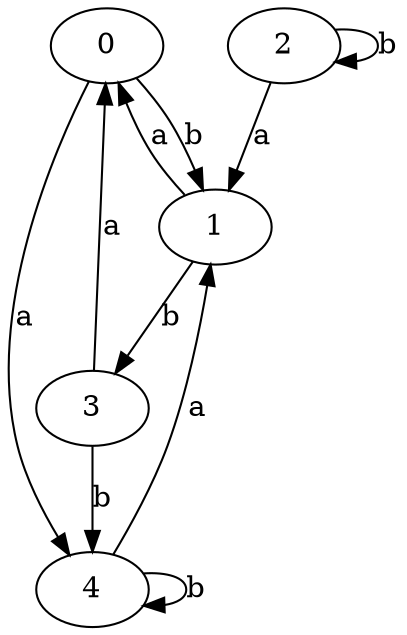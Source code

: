 digraph {
 ranksep=0.5;
 d2tdocpreamble = "\usetikzlibrary{automata}";
 d2tfigpreamble = "\tikzstyle{every state}= [ draw=blue!50,very thick,fill=blue!20]  \tikzstyle{auto}= [fill=white]";
 node [style="state"];
 edge [lblstyle="auto",topath="bend right", len=4  ]
  "0" [label="0",style = "state, accepting"];
  "1" [label="1",];
  "2" [label="2",style = "state, initial"];
  "3" [label="3",];
  "4" [label="4",];
  "0" -> "1" [label="b"];
  "0" -> "4" [label="a"];
  "1" -> "0" [label="a"];
  "1" -> "3" [label="b"];
  "2" -> "1" [label="a"];
  "2" -> "2" [label="b",topath="loop above"];
  "3" -> "0" [label="a"];
  "3" -> "4" [label="b"];
  "4" -> "1" [label="a"];
  "4" -> "4" [label="b",topath="loop above"];
}